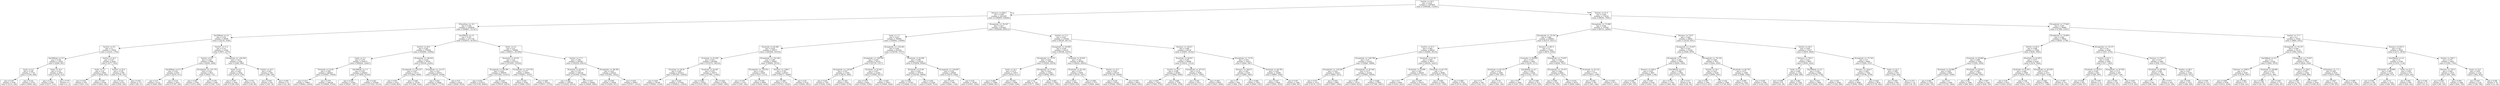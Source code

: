 digraph Tree {
node [shape=box] ;
0 [label="TaxiOut <= 30.5\ngini = 0.418\nsamples = 2397829\nvalue = [1685448, 712381]"] ;
1 [label="Distance <= 664.5\ngini = 0.409\nsamples = 2223295\nvalue = [1586855, 636440]"] ;
0 -> 1 [labeldistance=2.5, labelangle=45, headlabel="True"] ;
2 [label="OTimeZone <= -9.5\ngini = 0.394\nsamples = 1300034\nvalue = [948607, 351427]"] ;
1 -> 2 ;
3 [label="DayOfWeek <= 4.5\ngini = 0.251\nsamples = 28298\nvalue = [24132, 4166]"] ;
2 -> 3 ;
4 [label="TaxiOut <= 9.5\ngini = 0.2\nsamples = 15954\nvalue = [14161, 1793]"] ;
3 -> 4 ;
5 [label="DayOfWeek <= 3.5\ngini = 0.166\nsamples = 10325\nvalue = [9384, 941]"] ;
4 -> 5 ;
6 [label="TaxiIn <= 4.5\ngini = 0.149\nsamples = 7734\nvalue = [7106, 628]"] ;
5 -> 6 ;
7 [label="gini = 0.187\nsamples = 2358\nvalue = [2112, 246]"] ;
6 -> 7 ;
8 [label="gini = 0.132\nsamples = 5376\nvalue = [4994, 382]"] ;
6 -> 8 ;
9 [label="TaxiIn <= 16.5\ngini = 0.212\nsamples = 2591\nvalue = [2278, 313]"] ;
5 -> 9 ;
10 [label="gini = 0.211\nsamples = 2587\nvalue = [2277, 310]"] ;
9 -> 10 ;
11 [label="gini = 0.375\nsamples = 4\nvalue = [1, 3]"] ;
9 -> 11 ;
12 [label="TaxiOut <= 14.5\ngini = 0.257\nsamples = 5629\nvalue = [4777, 852]"] ;
4 -> 12 ;
13 [label="TaxiIn <= 3.5\ngini = 0.24\nsamples = 4693\nvalue = [4038, 655]"] ;
12 -> 13 ;
14 [label="gini = 0.322\nsamples = 545\nvalue = [435, 110]"] ;
13 -> 14 ;
15 [label="gini = 0.228\nsamples = 4148\nvalue = [3603, 545]"] ;
13 -> 15 ;
16 [label="TaxiOut <= 20.5\ngini = 0.332\nsamples = 936\nvalue = [739, 197]"] ;
12 -> 16 ;
17 [label="gini = 0.314\nsamples = 819\nvalue = [659, 160]"] ;
16 -> 17 ;
18 [label="gini = 0.432\nsamples = 117\nvalue = [80, 37]"] ;
16 -> 18 ;
19 [label="TaxiOut <= 11.5\ngini = 0.311\nsamples = 12344\nvalue = [9971, 2373]"] ;
3 -> 19 ;
20 [label="TaxiOut <= 8.5\ngini = 0.281\nsamples = 9998\nvalue = [8309, 1689]"] ;
19 -> 20 ;
21 [label="DayOfWeek <= 6.5\ngini = 0.252\nsamples = 6187\nvalue = [5270, 917]"] ;
20 -> 21 ;
22 [label="gini = 0.27\nsamples = 4152\nvalue = [3483, 669]"] ;
21 -> 22 ;
23 [label="gini = 0.214\nsamples = 2035\nvalue = [1787, 248]"] ;
21 -> 23 ;
24 [label="DLongitude <= -157.176\ngini = 0.323\nsamples = 3811\nvalue = [3039, 772]"] ;
20 -> 24 ;
25 [label="gini = 0.362\nsamples = 1930\nvalue = [1472, 458]"] ;
24 -> 25 ;
26 [label="gini = 0.278\nsamples = 1881\nvalue = [1567, 314]"] ;
24 -> 26 ;
27 [label="OLongitude <= -156.238\ngini = 0.413\nsamples = 2346\nvalue = [1662, 684]"] ;
19 -> 27 ;
28 [label="TaxiIn <= 6.5\ngini = 0.405\nsamples = 2052\nvalue = [1474, 578]"] ;
27 -> 28 ;
29 [label="gini = 0.397\nsamples = 1800\nvalue = [1308, 492]"] ;
28 -> 29 ;
30 [label="gini = 0.45\nsamples = 252\nvalue = [166, 86]"] ;
28 -> 30 ;
31 [label="TaxiOut <= 16.5\ngini = 0.461\nsamples = 294\nvalue = [188, 106]"] ;
27 -> 31 ;
32 [label="gini = 0.436\nsamples = 243\nvalue = [165, 78]"] ;
31 -> 32 ;
33 [label="gini = 0.495\nsamples = 51\nvalue = [23, 28]"] ;
31 -> 33 ;
34 [label="DayOfWeek <= 3.5\ngini = 0.397\nsamples = 1271736\nvalue = [924475, 347261]"] ;
2 -> 34 ;
35 [label="TaxiOut <= 20.5\ngini = 0.381\nsamples = 570856\nvalue = [424964, 145892]"] ;
34 -> 35 ;
36 [label="TaxiIn <= 5.5\ngini = 0.374\nsamples = 492073\nvalue = [369426, 122647]"] ;
35 -> 36 ;
37 [label="OLatitude <= 33.65\ngini = 0.389\nsamples = 266021\nvalue = [195567, 70454]"] ;
36 -> 37 ;
38 [label="gini = 0.411\nsamples = 79695\nvalue = [56661, 23034]"] ;
37 -> 38 ;
39 [label="gini = 0.379\nsamples = 186326\nvalue = [138906, 47420]"] ;
37 -> 39 ;
40 [label="DayOfWeek <= 1.5\ngini = 0.355\nsamples = 226052\nvalue = [173859, 52193]"] ;
36 -> 40 ;
41 [label="gini = 0.378\nsamples = 75504\nvalue = [56427, 19077]"] ;
40 -> 41 ;
42 [label="gini = 0.343\nsamples = 150548\nvalue = [117432, 33116]"] ;
40 -> 42 ;
43 [label="OLongitude <= -98.034\ngini = 0.416\nsamples = 78783\nvalue = [55538, 23245]"] ;
35 -> 43 ;
44 [label="OLongitude <= -122.257\ngini = 0.367\nsamples = 16711\nvalue = [12662, 4049]"] ;
43 -> 44 ;
45 [label="gini = 0.451\nsamples = 2521\nvalue = [1656, 865]"] ;
44 -> 45 ;
46 [label="gini = 0.348\nsamples = 14190\nvalue = [11006, 3184]"] ;
44 -> 46 ;
47 [label="OLongitude <= -74.137\ngini = 0.427\nsamples = 62072\nvalue = [42876, 19196]"] ;
43 -> 47 ;
48 [label="gini = 0.434\nsamples = 53848\nvalue = [36670, 17178]"] ;
47 -> 48 ;
49 [label="gini = 0.37\nsamples = 8224\nvalue = [6206, 2018]"] ;
47 -> 49 ;
50 [label="TaxiIn <= 6.5\ngini = 0.41\nsamples = 700880\nvalue = [499511, 201369]"] ;
34 -> 50 ;
51 [label="OLatitude <= 42.031\ngini = 0.42\nsamples = 451513\nvalue = [315959, 135554]"] ;
50 -> 51 ;
52 [label="OLongitude <= -84.389\ngini = 0.426\nsamples = 394659\nvalue = [273302, 121357]"] ;
51 -> 52 ;
53 [label="gini = 0.432\nsamples = 312275\nvalue = [213792, 98483]"] ;
52 -> 53 ;
54 [label="gini = 0.401\nsamples = 82384\nvalue = [59510, 22874]"] ;
52 -> 54 ;
55 [label="OLongitude <= -123.729\ngini = 0.375\nsamples = 56854\nvalue = [42657, 14197]"] ;
51 -> 55 ;
56 [label="gini = 0.435\nsamples = 4540\nvalue = [3086, 1454]"] ;
55 -> 56 ;
57 [label="gini = 0.369\nsamples = 52314\nvalue = [39571, 12743]"] ;
55 -> 57 ;
58 [label="TaxiOut <= 17.5\ngini = 0.389\nsamples = 249367\nvalue = [183552, 65815]"] ;
50 -> 58 ;
59 [label="DLatitude <= 42.031\ngini = 0.376\nsamples = 189144\nvalue = [141650, 47494]"] ;
58 -> 59 ;
60 [label="gini = 0.382\nsamples = 165536\nvalue = [123022, 42514]"] ;
59 -> 60 ;
61 [label="gini = 0.333\nsamples = 23608\nvalue = [18628, 4980]"] ;
59 -> 61 ;
62 [label="DLongitude <= -88.384\ngini = 0.423\nsamples = 60223\nvalue = [41902, 18321]"] ;
58 -> 62 ;
63 [label="gini = 0.385\nsamples = 19296\nvalue = [14285, 5011]"] ;
62 -> 63 ;
64 [label="gini = 0.439\nsamples = 40927\nvalue = [27617, 13310]"] ;
62 -> 64 ;
65 [label="DLongitude <= -76.347\ngini = 0.427\nsamples = 923261\nvalue = [638248, 285013]"] ;
1 -> 65 ;
66 [label="TaxiIn <= 7.5\ngini = 0.421\nsamples = 783903\nvalue = [548063, 235840]"] ;
65 -> 66 ;
67 [label="OLatitude <= 42.288\ngini = 0.429\nsamples = 530371\nvalue = [365268, 165103]"] ;
66 -> 67 ;
68 [label="OLatitude <= 41.959\ngini = 0.433\nsamples = 461884\nvalue = [315574, 146310]"] ;
67 -> 68 ;
69 [label="OLatitude <= 29.59\ngini = 0.429\nsamples = 432411\nvalue = [297593, 134818]"] ;
68 -> 69 ;
70 [label="gini = 0.401\nsamples = 54768\nvalue = [39583, 15185]"] ;
69 -> 70 ;
71 [label="gini = 0.433\nsamples = 377643\nvalue = [258010, 119633]"] ;
69 -> 71 ;
72 [label="OLatitude <= 42.087\ngini = 0.476\nsamples = 29473\nvalue = [17981, 11492]"] ;
68 -> 72 ;
73 [label="gini = 0.485\nsamples = 23023\nvalue = [13516, 9507]"] ;
72 -> 73 ;
74 [label="gini = 0.426\nsamples = 6450\nvalue = [4465, 1985]"] ;
72 -> 74 ;
75 [label="DLongitude <= -122.342\ngini = 0.398\nsamples = 68487\nvalue = [49694, 18793]"] ;
67 -> 75 ;
76 [label="DLongitude <= -153.021\ngini = 0.442\nsamples = 8230\nvalue = [5517, 2713]"] ;
75 -> 76 ;
77 [label="gini = 0.318\nsamples = 1331\nvalue = [1067, 264]"] ;
76 -> 77 ;
78 [label="gini = 0.458\nsamples = 6899\nvalue = [4450, 2449]"] ;
76 -> 78 ;
79 [label="Distance <= 1586.5\ngini = 0.391\nsamples = 60257\nvalue = [44177, 16080]"] ;
75 -> 79 ;
80 [label="gini = 0.384\nsamples = 51141\nvalue = [37912, 13229]"] ;
79 -> 80 ;
81 [label="gini = 0.43\nsamples = 9116\nvalue = [6265, 2851]"] ;
79 -> 81 ;
82 [label="DLongitude <= -118.383\ngini = 0.402\nsamples = 253532\nvalue = [182795, 70737]"] ;
66 -> 82 ;
83 [label="OLongitude <= -109.316\ngini = 0.439\nsamples = 35216\nvalue = [23739, 11477]"] ;
82 -> 83 ;
84 [label="DLongitude <= -120.68\ngini = 0.397\nsamples = 11934\nvalue = [8674, 3260]"] ;
83 -> 84 ;
85 [label="gini = 0.416\nsamples = 7387\nvalue = [5205, 2182]"] ;
84 -> 85 ;
86 [label="gini = 0.362\nsamples = 4547\nvalue = [3469, 1078]"] ;
84 -> 86 ;
87 [label="OLatitude <= 35.041\ngini = 0.457\nsamples = 23282\nvalue = [15065, 8217]"] ;
83 -> 87 ;
88 [label="gini = 0.474\nsamples = 8245\nvalue = [5056, 3189]"] ;
87 -> 88 ;
89 [label="gini = 0.445\nsamples = 15037\nvalue = [10009, 5028]"] ;
87 -> 89 ;
90 [label="DLatitude <= 42.095\ngini = 0.396\nsamples = 218316\nvalue = [159056, 59260]"] ;
82 -> 90 ;
91 [label="DLatitude <= 41.66\ngini = 0.401\nsamples = 197676\nvalue = [142782, 54894]"] ;
90 -> 91 ;
92 [label="gini = 0.393\nsamples = 175767\nvalue = [128489, 47278]"] ;
91 -> 92 ;
93 [label="gini = 0.454\nsamples = 21909\nvalue = [14293, 7616]"] ;
91 -> 93 ;
94 [label="OLongitude <= -104.687\ngini = 0.334\nsamples = 20640\nvalue = [16274, 4366]"] ;
90 -> 94 ;
95 [label="gini = 0.276\nsamples = 7001\nvalue = [5843, 1158]"] ;
94 -> 95 ;
96 [label="gini = 0.36\nsamples = 13639\nvalue = [10431, 3208]"] ;
94 -> 96 ;
97 [label="TaxiOut <= 17.5\ngini = 0.457\nsamples = 139358\nvalue = [90185, 49173]"] ;
65 -> 97 ;
98 [label="OLongitude <= -93.985\ngini = 0.439\nsamples = 95219\nvalue = [64188, 31031]"] ;
97 -> 98 ;
99 [label="DLongitude <= -73.79\ngini = 0.458\nsamples = 28434\nvalue = [18356, 10078]"] ;
98 -> 99 ;
100 [label="TaxiIn <= 10.5\ngini = 0.474\nsamples = 15873\nvalue = [9762, 6111]"] ;
99 -> 100 ;
101 [label="gini = 0.468\nsamples = 12885\nvalue = [8068, 4817]"] ;
100 -> 101 ;
102 [label="gini = 0.491\nsamples = 2988\nvalue = [1694, 1294]"] ;
100 -> 102 ;
103 [label="DLongitude <= -73.44\ngini = 0.432\nsamples = 12561\nvalue = [8594, 3967]"] ;
99 -> 103 ;
104 [label="gini = 0.4\nsamples = 7159\nvalue = [5177, 1982]"] ;
103 -> 104 ;
105 [label="gini = 0.465\nsamples = 5402\nvalue = [3417, 1985]"] ;
103 -> 105 ;
106 [label="OLatitude <= 25.933\ngini = 0.431\nsamples = 66785\nvalue = [45832, 20953]"] ;
98 -> 106 ;
107 [label="OLatitude <= 22.144\ngini = 0.471\nsamples = 6650\nvalue = [4123, 2527]"] ;
106 -> 107 ;
108 [label="gini = 0.412\nsamples = 2893\nvalue = [2054, 839]"] ;
107 -> 108 ;
109 [label="gini = 0.495\nsamples = 3757\nvalue = [2069, 1688]"] ;
107 -> 109 ;
110 [label="TaxiOut <= 15.5\ngini = 0.425\nsamples = 60135\nvalue = [41709, 18426]"] ;
106 -> 110 ;
111 [label="gini = 0.418\nsamples = 50521\nvalue = [35460, 15061]"] ;
110 -> 111 ;
112 [label="gini = 0.455\nsamples = 9614\nvalue = [6249, 3365]"] ;
110 -> 112 ;
113 [label="Distance <= 1416.5\ngini = 0.484\nsamples = 44139\nvalue = [25997, 18142]"] ;
97 -> 113 ;
114 [label="DLatitude <= 40.931\ngini = 0.493\nsamples = 29688\nvalue = [16553, 13135]"] ;
113 -> 114 ;
115 [label="TaxiOut <= 23.5\ngini = 0.498\nsamples = 20382\nvalue = [10842, 9540]"] ;
114 -> 115 ;
116 [label="gini = 0.491\nsamples = 13222\nvalue = [7480, 5742]"] ;
115 -> 116 ;
117 [label="gini = 0.498\nsamples = 7160\nvalue = [3362, 3798]"] ;
115 -> 117 ;
118 [label="OLongitude <= -87.215\ngini = 0.474\nsamples = 9306\nvalue = [5711, 3595]"] ;
114 -> 118 ;
119 [label="gini = 0.491\nsamples = 2611\nvalue = [1484, 1127]"] ;
118 -> 119 ;
120 [label="gini = 0.465\nsamples = 6695\nvalue = [4227, 2468]"] ;
118 -> 120 ;
121 [label="DLongitude <= -73.79\ngini = 0.453\nsamples = 14451\nvalue = [9444, 5007]"] ;
113 -> 121 ;
122 [label="Distance <= 1623.0\ngini = 0.481\nsamples = 4165\nvalue = [2484, 1681]"] ;
121 -> 122 ;
123 [label="gini = 0.5\nsamples = 962\nvalue = [484, 478]"] ;
122 -> 123 ;
124 [label="gini = 0.469\nsamples = 3203\nvalue = [2000, 1203]"] ;
122 -> 124 ;
125 [label="OLatitude <= 40.783\ngini = 0.438\nsamples = 10286\nvalue = [6960, 3326]"] ;
121 -> 125 ;
126 [label="gini = 0.447\nsamples = 9000\nvalue = [5961, 3039]"] ;
125 -> 126 ;
127 [label="gini = 0.347\nsamples = 1286\nvalue = [999, 287]"] ;
125 -> 127 ;
128 [label="TaxiOut <= 51.5\ngini = 0.492\nsamples = 174534\nvalue = [98593, 75941]"] ;
0 -> 128 [labeldistance=2.5, labelangle=-45, headlabel="False"] ;
129 [label="OLongitude <= -73.989\ngini = 0.482\nsamples = 135545\nvalue = [80701, 54844]"] ;
128 -> 129 ;
130 [label="DLongitude <= -75.341\ngini = 0.488\nsamples = 106892\nvalue = [61575, 45317]"] ;
129 -> 130 ;
131 [label="TaxiOut <= 37.5\ngini = 0.482\nsamples = 89029\nvalue = [52896, 36133]"] ;
130 -> 131 ;
132 [label="OLongitude <= -108.788\ngini = 0.47\nsamples = 52552\nvalue = [32666, 19886]"] ;
131 -> 132 ;
133 [label="OLongitude <= -118.256\ngini = 0.432\nsamples = 10210\nvalue = [6983, 3227]"] ;
132 -> 133 ;
134 [label="gini = 0.471\nsamples = 3513\nvalue = [2176, 1337]"] ;
133 -> 134 ;
135 [label="gini = 0.405\nsamples = 6697\nvalue = [4807, 1890]"] ;
133 -> 135 ;
136 [label="OLongitude <= -87.464\ngini = 0.477\nsamples = 42342\nvalue = [25683, 16659]"] ;
132 -> 136 ;
137 [label="gini = 0.49\nsamples = 14537\nvalue = [8285, 6252]"] ;
136 -> 137 ;
138 [label="gini = 0.468\nsamples = 27805\nvalue = [17398, 10407]"] ;
136 -> 138 ;
139 [label="OLatitude <= 41.56\ngini = 0.494\nsamples = 36477\nvalue = [20230, 16247]"] ;
131 -> 139 ;
140 [label="OLatitude <= 32.898\ngini = 0.491\nsamples = 28429\nvalue = [16157, 12272]"] ;
139 -> 140 ;
141 [label="gini = 0.5\nsamples = 3956\nvalue = [1933, 2023]"] ;
140 -> 141 ;
142 [label="gini = 0.487\nsamples = 24473\nvalue = [14224, 10249]"] ;
140 -> 142 ;
143 [label="OLatitude <= 42.178\ngini = 0.5\nsamples = 8048\nvalue = [4073, 3975]"] ;
139 -> 143 ;
144 [label="gini = 0.484\nsamples = 3306\nvalue = [1357, 1949]"] ;
143 -> 144 ;
145 [label="gini = 0.489\nsamples = 4742\nvalue = [2716, 2026]"] ;
143 -> 145 ;
146 [label="Distance <= 401.5\ngini = 0.5\nsamples = 17863\nvalue = [8679, 9184]"] ;
130 -> 146 ;
147 [label="OLatitude <= 38.898\ngini = 0.472\nsamples = 3601\nvalue = [2230, 1371]"] ;
146 -> 147 ;
148 [label="DLatitude <= 40.735\ngini = 0.418\nsamples = 1009\nvalue = [709, 300]"] ;
147 -> 148 ;
149 [label="gini = 0.5\nsamples = 295\nvalue = [144, 151]"] ;
148 -> 149 ;
150 [label="gini = 0.33\nsamples = 714\nvalue = [565, 149]"] ;
148 -> 150 ;
151 [label="DayOfWeek <= 4.5\ngini = 0.485\nsamples = 2592\nvalue = [1521, 1071]"] ;
147 -> 151 ;
152 [label="gini = 0.47\nsamples = 1680\nvalue = [1047, 633]"] ;
151 -> 152 ;
153 [label="gini = 0.499\nsamples = 912\nvalue = [474, 438]"] ;
151 -> 153 ;
154 [label="DLongitude <= -73.837\ngini = 0.495\nsamples = 14262\nvalue = [6449, 7813]"] ;
146 -> 154 ;
155 [label="DLongitude <= -74.373\ngini = 0.484\nsamples = 8492\nvalue = [3477, 5015]"] ;
154 -> 155 ;
156 [label="gini = 0.499\nsamples = 1522\nvalue = [793, 729]"] ;
155 -> 156 ;
157 [label="gini = 0.474\nsamples = 6970\nvalue = [2684, 4286]"] ;
155 -> 157 ;
158 [label="OLatitude <= 32.122\ngini = 0.5\nsamples = 5770\nvalue = [2972, 2798]"] ;
154 -> 158 ;
159 [label="gini = 0.481\nsamples = 997\nvalue = [401, 596]"] ;
158 -> 159 ;
160 [label="gini = 0.497\nsamples = 4773\nvalue = [2571, 2202]"] ;
158 -> 160 ;
161 [label="Distance <= 719.5\ngini = 0.444\nsamples = 28653\nvalue = [19126, 9527]"] ;
129 -> 161 ;
162 [label="OLongitude <= -73.837\ngini = 0.425\nsamples = 13326\nvalue = [9248, 4078]"] ;
161 -> 162 ;
163 [label="DLongitude <= -77.179\ngini = 0.385\nsamples = 5689\nvalue = [4206, 1483]"] ;
162 -> 163 ;
164 [label="Distance <= 446.0\ngini = 0.422\nsamples = 3827\nvalue = [2669, 1158]"] ;
163 -> 164 ;
165 [label="gini = 0.448\nsamples = 1282\nvalue = [847, 435]"] ;
164 -> 165 ;
166 [label="gini = 0.407\nsamples = 2545\nvalue = [1822, 723]"] ;
164 -> 166 ;
167 [label="DayOfWeek <= 6.5\ngini = 0.288\nsamples = 1862\nvalue = [1537, 325]"] ;
163 -> 167 ;
168 [label="gini = 0.279\nsamples = 1764\nvalue = [1468, 296]"] ;
167 -> 168 ;
169 [label="gini = 0.417\nsamples = 98\nvalue = [69, 29]"] ;
167 -> 169 ;
170 [label="DLongitude <= -76.154\ngini = 0.449\nsamples = 7637\nvalue = [5042, 2595]"] ;
162 -> 170 ;
171 [label="TaxiOut <= 35.5\ngini = 0.423\nsamples = 4249\nvalue = [2958, 1291]"] ;
170 -> 171 ;
172 [label="gini = 0.393\nsamples = 1661\nvalue = [1214, 447]"] ;
171 -> 172 ;
173 [label="gini = 0.44\nsamples = 2588\nvalue = [1744, 844]"] ;
171 -> 173 ;
174 [label="DLatitude <= 40.735\ngini = 0.473\nsamples = 3388\nvalue = [2084, 1304]"] ;
170 -> 174 ;
175 [label="gini = 0.498\nsamples = 1424\nvalue = [752, 672]"] ;
174 -> 175 ;
176 [label="gini = 0.436\nsamples = 1964\nvalue = [1332, 632]"] ;
174 -> 176 ;
177 [label="TaxiOut <= 36.5\ngini = 0.458\nsamples = 15327\nvalue = [9878, 5449]"] ;
161 -> 177 ;
178 [label="Distance <= 763.5\ngini = 0.441\nsamples = 6847\nvalue = [4595, 2252]"] ;
177 -> 178 ;
179 [label="TaxiIn <= 3.5\ngini = 0.466\nsamples = 1341\nvalue = [845, 496]"] ;
178 -> 179 ;
180 [label="gini = 0.499\nsamples = 81\nvalue = [42, 39]"] ;
179 -> 180 ;
181 [label="gini = 0.462\nsamples = 1260\nvalue = [803, 457]"] ;
179 -> 181 ;
182 [label="DayOfWeek <= 4.5\ngini = 0.434\nsamples = 5506\nvalue = [3750, 1756]"] ;
178 -> 182 ;
183 [label="gini = 0.424\nsamples = 3466\nvalue = [2408, 1058]"] ;
182 -> 183 ;
184 [label="gini = 0.45\nsamples = 2040\nvalue = [1342, 698]"] ;
182 -> 184 ;
185 [label="OLongitude <= -73.743\ngini = 0.47\nsamples = 8480\nvalue = [5283, 3197]"] ;
177 -> 185 ;
186 [label="Distance <= 1422.5\ngini = 0.465\nsamples = 7502\nvalue = [4744, 2758]"] ;
185 -> 186 ;
187 [label="gini = 0.475\nsamples = 4888\nvalue = [2992, 1896]"] ;
186 -> 187 ;
188 [label="gini = 0.442\nsamples = 2614\nvalue = [1752, 862]"] ;
186 -> 188 ;
189 [label="TaxiIn <= 22.5\ngini = 0.495\nsamples = 978\nvalue = [539, 439]"] ;
185 -> 189 ;
190 [label="gini = 0.493\nsamples = 954\nvalue = [533, 421]"] ;
189 -> 190 ;
191 [label="gini = 0.375\nsamples = 24\nvalue = [6, 18]"] ;
189 -> 191 ;
192 [label="OLongitude <= -77.642\ngini = 0.497\nsamples = 38989\nvalue = [17892, 21097]"] ;
128 -> 192 ;
193 [label="DLongitude <= -74.909\ngini = 0.482\nsamples = 19824\nvalue = [8028, 11796]"] ;
192 -> 193 ;
194 [label="TaxiOut <= 63.5\ngini = 0.488\nsamples = 15584\nvalue = [6581, 9003]"] ;
193 -> 194 ;
195 [label="OLatitude <= 40.884\ngini = 0.496\nsamples = 7264\nvalue = [3305, 3959]"] ;
194 -> 195 ;
196 [label="OLatitude <= 32.898\ngini = 0.499\nsamples = 4601\nvalue = [2207, 2394]"] ;
195 -> 196 ;
197 [label="gini = 0.483\nsamples = 1235\nvalue = [505, 730]"] ;
196 -> 197 ;
198 [label="gini = 0.5\nsamples = 3366\nvalue = [1702, 1664]"] ;
196 -> 198 ;
199 [label="OLatitude <= 42.031\ngini = 0.485\nsamples = 2663\nvalue = [1098, 1565]"] ;
195 -> 199 ;
200 [label="gini = 0.46\nsamples = 1280\nvalue = [460, 820]"] ;
199 -> 200 ;
201 [label="gini = 0.497\nsamples = 1383\nvalue = [638, 745]"] ;
199 -> 201 ;
202 [label="DLatitude <= 41.835\ngini = 0.477\nsamples = 8320\nvalue = [3276, 5044]"] ;
194 -> 202 ;
203 [label="OLatitude <= 41.621\ngini = 0.484\nsamples = 5949\nvalue = [2439, 3510]"] ;
202 -> 203 ;
204 [label="gini = 0.49\nsamples = 4233\nvalue = [1823, 2410]"] ;
203 -> 204 ;
205 [label="gini = 0.46\nsamples = 1716\nvalue = [616, 1100]"] ;
203 -> 205 ;
206 [label="DLongitude <= -83.549\ngini = 0.457\nsamples = 2371\nvalue = [837, 1534]"] ;
202 -> 206 ;
207 [label="gini = 0.448\nsamples = 2099\nvalue = [711, 1388]"] ;
206 -> 207 ;
208 [label="gini = 0.497\nsamples = 272\nvalue = [126, 146]"] ;
206 -> 208 ;
209 [label="DLongitude <= -74.137\ngini = 0.45\nsamples = 4240\nvalue = [1447, 2793]"] ;
193 -> 209 ;
210 [label="TaxiOut <= 67.5\ngini = 0.409\nsamples = 1800\nvalue = [517, 1283]"] ;
209 -> 210 ;
211 [label="OLatitude <= 44.011\ngini = 0.444\nsamples = 843\nvalue = [280, 563]"] ;
210 -> 211 ;
212 [label="gini = 0.436\nsamples = 821\nvalue = [264, 557]"] ;
211 -> 212 ;
213 [label="gini = 0.397\nsamples = 22\nvalue = [16, 6]"] ;
211 -> 213 ;
214 [label="OLongitude <= -87.825\ngini = 0.373\nsamples = 957\nvalue = [237, 720]"] ;
210 -> 214 ;
215 [label="gini = 0.304\nsamples = 316\nvalue = [59, 257]"] ;
214 -> 215 ;
216 [label="gini = 0.401\nsamples = 641\nvalue = [178, 463]"] ;
214 -> 216 ;
217 [label="Distance <= 730.5\ngini = 0.472\nsamples = 2440\nvalue = [930, 1510]"] ;
209 -> 217 ;
218 [label="OLatitude <= 40.704\ngini = 0.496\nsamples = 912\nvalue = [414, 498]"] ;
217 -> 218 ;
219 [label="gini = 0.5\nsamples = 607\nvalue = [298, 309]"] ;
218 -> 219 ;
220 [label="gini = 0.471\nsamples = 305\nvalue = [116, 189]"] ;
218 -> 220 ;
221 [label="TaxiOut <= 98.5\ngini = 0.447\nsamples = 1528\nvalue = [516, 1012]"] ;
217 -> 221 ;
222 [label="gini = 0.458\nsamples = 1315\nvalue = [466, 849]"] ;
221 -> 222 ;
223 [label="gini = 0.359\nsamples = 213\nvalue = [50, 163]"] ;
221 -> 223 ;
224 [label="TaxiOut <= 77.5\ngini = 0.5\nsamples = 19165\nvalue = [9864, 9301]"] ;
192 -> 224 ;
225 [label="OLongitude <= -74.137\ngini = 0.496\nsamples = 14116\nvalue = [7693, 6423]"] ;
224 -> 225 ;
226 [label="DayOfWeek <= 6.5\ngini = 0.5\nsamples = 6142\nvalue = [3063, 3079]"] ;
225 -> 226 ;
227 [label="Distance <= 2090.5\ngini = 0.5\nsamples = 5345\nvalue = [2748, 2597]"] ;
226 -> 227 ;
228 [label="gini = 0.499\nsamples = 4768\nvalue = [2512, 2256]"] ;
227 -> 228 ;
229 [label="gini = 0.483\nsamples = 577\nvalue = [236, 341]"] ;
227 -> 229 ;
230 [label="OLatitude <= 38.898\ngini = 0.478\nsamples = 797\nvalue = [315, 482]"] ;
226 -> 230 ;
231 [label="gini = 0.484\nsamples = 85\nvalue = [50, 35]"] ;
230 -> 231 ;
232 [label="gini = 0.467\nsamples = 712\nvalue = [265, 447]"] ;
230 -> 232 ;
233 [label="OLongitude <= -73.837\ngini = 0.487\nsamples = 7974\nvalue = [4630, 3344]"] ;
225 -> 233 ;
234 [label="Distance <= 258.5\ngini = 0.455\nsamples = 2556\nvalue = [1660, 896]"] ;
233 -> 234 ;
235 [label="gini = 0.336\nsamples = 351\nvalue = [276, 75]"] ;
234 -> 235 ;
236 [label="gini = 0.467\nsamples = 2205\nvalue = [1384, 821]"] ;
234 -> 236 ;
237 [label="DTimeZone <= -7.5\ngini = 0.495\nsamples = 5418\nvalue = [2970, 2448]"] ;
233 -> 237 ;
238 [label="gini = 0.467\nsamples = 1222\nvalue = [769, 453]"] ;
237 -> 238 ;
239 [label="gini = 0.499\nsamples = 4196\nvalue = [2201, 1995]"] ;
237 -> 239 ;
240 [label="Distance <= 631.5\ngini = 0.49\nsamples = 5049\nvalue = [2171, 2878]"] ;
224 -> 240 ;
241 [label="DayOfWeek <= 4.5\ngini = 0.5\nsamples = 2196\nvalue = [1078, 1118]"] ;
240 -> 241 ;
242 [label="OLatitude <= 38.898\ngini = 0.498\nsamples = 1219\nvalue = [646, 573]"] ;
241 -> 242 ;
243 [label="gini = 0.454\nsamples = 184\nvalue = [120, 64]"] ;
242 -> 243 ;
244 [label="gini = 0.5\nsamples = 1035\nvalue = [526, 509]"] ;
242 -> 244 ;
245 [label="TaxiIn <= 23.5\ngini = 0.493\nsamples = 977\nvalue = [432, 545]"] ;
241 -> 245 ;
246 [label="gini = 0.495\nsamples = 950\nvalue = [426, 524]"] ;
245 -> 246 ;
247 [label="gini = 0.346\nsamples = 27\nvalue = [6, 21]"] ;
245 -> 247 ;
248 [label="TaxiOut <= 100.5\ngini = 0.473\nsamples = 2853\nvalue = [1093, 1760]"] ;
240 -> 248 ;
249 [label="Distance <= 735.5\ngini = 0.489\nsamples = 1619\nvalue = [691, 928]"] ;
248 -> 249 ;
250 [label="gini = 0.438\nsamples = 213\nvalue = [69, 144]"] ;
249 -> 250 ;
251 [label="gini = 0.493\nsamples = 1406\nvalue = [622, 784]"] ;
249 -> 251 ;
252 [label="TaxiIn <= 14.5\ngini = 0.439\nsamples = 1234\nvalue = [402, 832]"] ;
248 -> 252 ;
253 [label="gini = 0.447\nsamples = 1158\nvalue = [390, 768]"] ;
252 -> 253 ;
254 [label="gini = 0.266\nsamples = 76\nvalue = [12, 64]"] ;
252 -> 254 ;
}